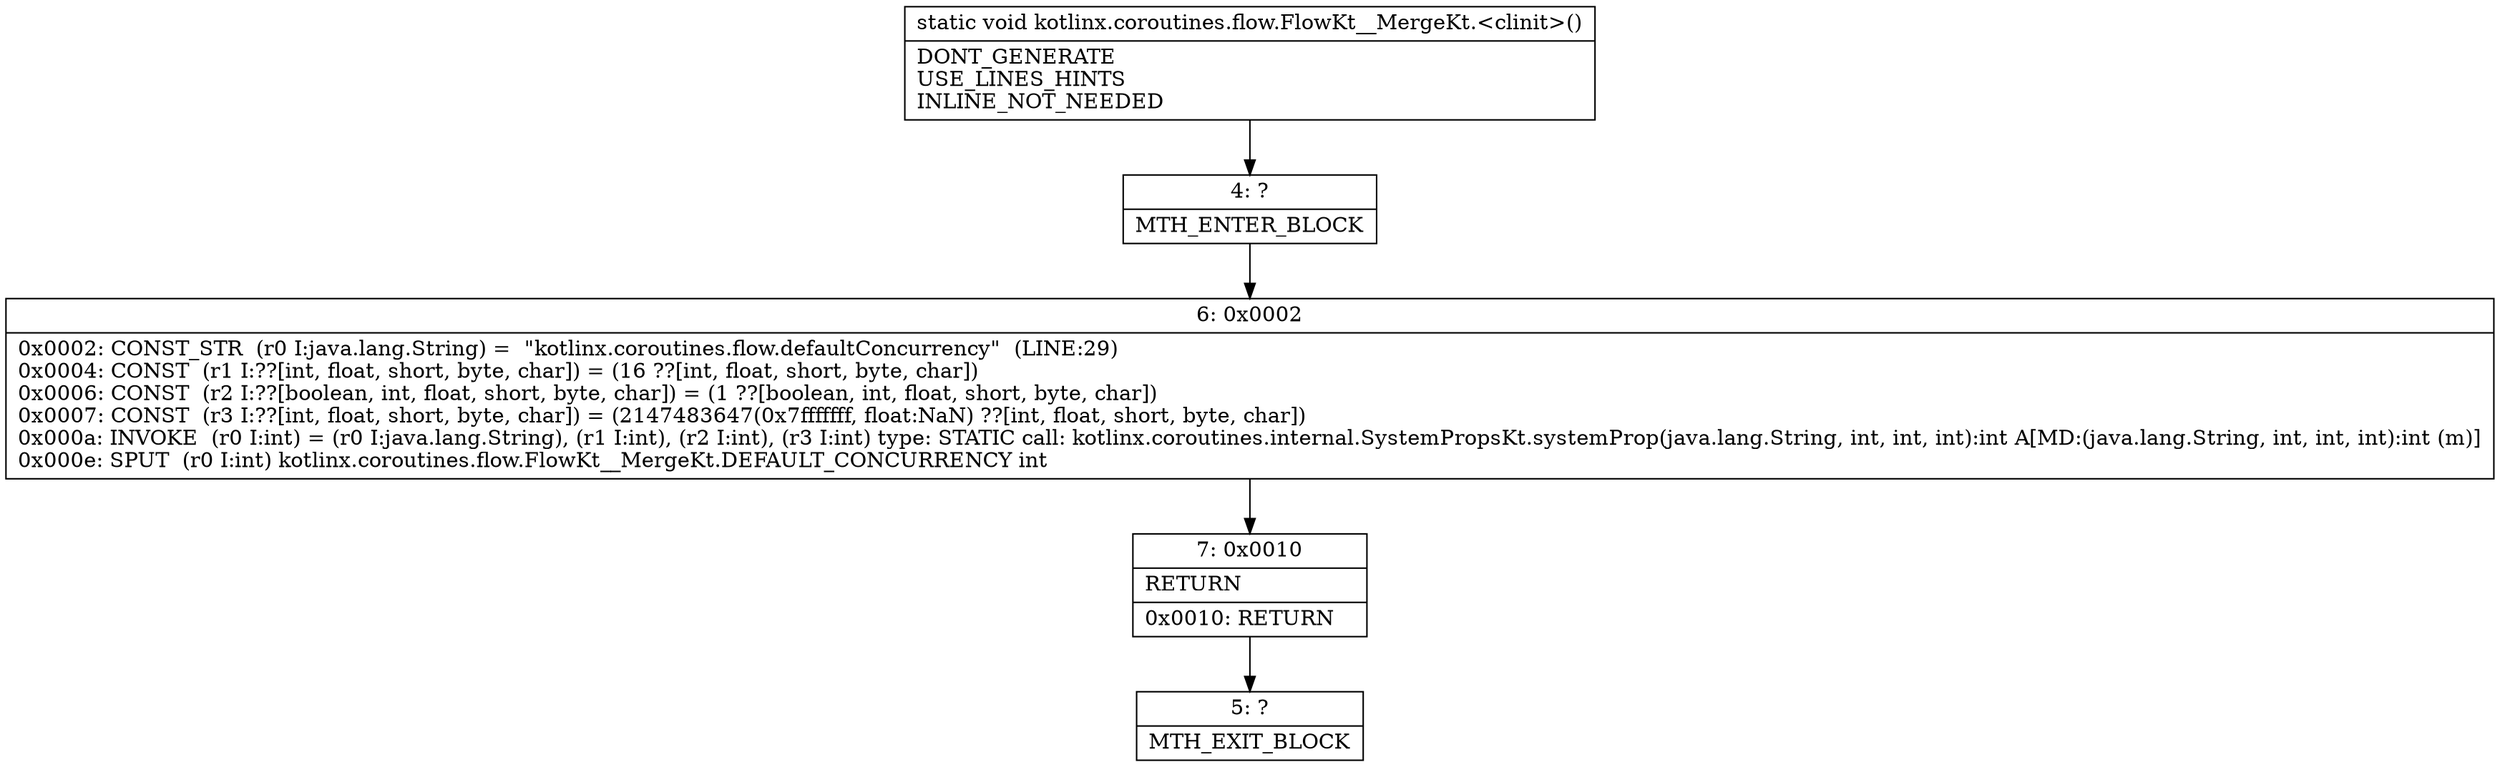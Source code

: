 digraph "CFG forkotlinx.coroutines.flow.FlowKt__MergeKt.\<clinit\>()V" {
Node_4 [shape=record,label="{4\:\ ?|MTH_ENTER_BLOCK\l}"];
Node_6 [shape=record,label="{6\:\ 0x0002|0x0002: CONST_STR  (r0 I:java.lang.String) =  \"kotlinx.coroutines.flow.defaultConcurrency\"  (LINE:29)\l0x0004: CONST  (r1 I:??[int, float, short, byte, char]) = (16 ??[int, float, short, byte, char]) \l0x0006: CONST  (r2 I:??[boolean, int, float, short, byte, char]) = (1 ??[boolean, int, float, short, byte, char]) \l0x0007: CONST  (r3 I:??[int, float, short, byte, char]) = (2147483647(0x7fffffff, float:NaN) ??[int, float, short, byte, char]) \l0x000a: INVOKE  (r0 I:int) = (r0 I:java.lang.String), (r1 I:int), (r2 I:int), (r3 I:int) type: STATIC call: kotlinx.coroutines.internal.SystemPropsKt.systemProp(java.lang.String, int, int, int):int A[MD:(java.lang.String, int, int, int):int (m)]\l0x000e: SPUT  (r0 I:int) kotlinx.coroutines.flow.FlowKt__MergeKt.DEFAULT_CONCURRENCY int \l}"];
Node_7 [shape=record,label="{7\:\ 0x0010|RETURN\l|0x0010: RETURN   \l}"];
Node_5 [shape=record,label="{5\:\ ?|MTH_EXIT_BLOCK\l}"];
MethodNode[shape=record,label="{static void kotlinx.coroutines.flow.FlowKt__MergeKt.\<clinit\>()  | DONT_GENERATE\lUSE_LINES_HINTS\lINLINE_NOT_NEEDED\l}"];
MethodNode -> Node_4;Node_4 -> Node_6;
Node_6 -> Node_7;
Node_7 -> Node_5;
}

